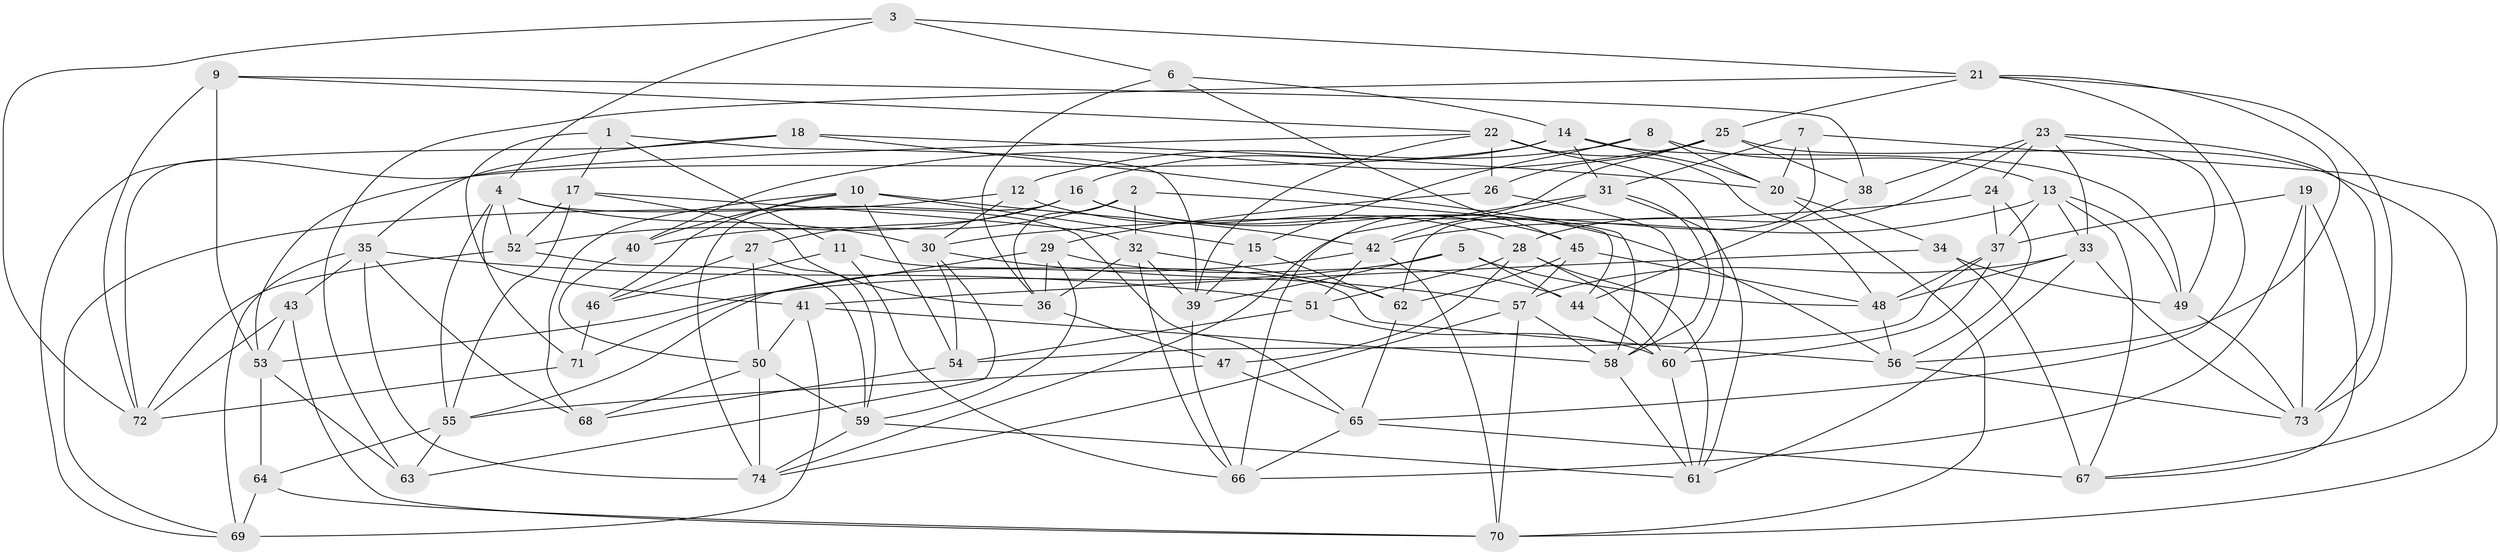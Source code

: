 // original degree distribution, {4: 1.0}
// Generated by graph-tools (version 1.1) at 2025/38/03/04/25 23:38:09]
// undirected, 74 vertices, 190 edges
graph export_dot {
  node [color=gray90,style=filled];
  1;
  2;
  3;
  4;
  5;
  6;
  7;
  8;
  9;
  10;
  11;
  12;
  13;
  14;
  15;
  16;
  17;
  18;
  19;
  20;
  21;
  22;
  23;
  24;
  25;
  26;
  27;
  28;
  29;
  30;
  31;
  32;
  33;
  34;
  35;
  36;
  37;
  38;
  39;
  40;
  41;
  42;
  43;
  44;
  45;
  46;
  47;
  48;
  49;
  50;
  51;
  52;
  53;
  54;
  55;
  56;
  57;
  58;
  59;
  60;
  61;
  62;
  63;
  64;
  65;
  66;
  67;
  68;
  69;
  70;
  71;
  72;
  73;
  74;
  1 -- 11 [weight=1.0];
  1 -- 17 [weight=1.0];
  1 -- 39 [weight=1.0];
  1 -- 41 [weight=1.0];
  2 -- 32 [weight=1.0];
  2 -- 36 [weight=1.0];
  2 -- 40 [weight=1.0];
  2 -- 44 [weight=1.0];
  3 -- 4 [weight=1.0];
  3 -- 6 [weight=1.0];
  3 -- 21 [weight=1.0];
  3 -- 72 [weight=1.0];
  4 -- 30 [weight=1.0];
  4 -- 52 [weight=1.0];
  4 -- 55 [weight=1.0];
  4 -- 65 [weight=1.0];
  4 -- 71 [weight=1.0];
  5 -- 39 [weight=1.0];
  5 -- 44 [weight=1.0];
  5 -- 48 [weight=1.0];
  5 -- 53 [weight=1.0];
  6 -- 14 [weight=1.0];
  6 -- 36 [weight=1.0];
  6 -- 45 [weight=1.0];
  7 -- 20 [weight=1.0];
  7 -- 31 [weight=1.0];
  7 -- 62 [weight=1.0];
  7 -- 70 [weight=1.0];
  8 -- 12 [weight=1.0];
  8 -- 13 [weight=1.0];
  8 -- 15 [weight=1.0];
  8 -- 20 [weight=1.0];
  9 -- 22 [weight=1.0];
  9 -- 38 [weight=1.0];
  9 -- 53 [weight=1.0];
  9 -- 72 [weight=1.0];
  10 -- 15 [weight=1.0];
  10 -- 40 [weight=1.0];
  10 -- 42 [weight=1.0];
  10 -- 46 [weight=1.0];
  10 -- 54 [weight=1.0];
  10 -- 68 [weight=1.0];
  11 -- 46 [weight=1.0];
  11 -- 56 [weight=1.0];
  11 -- 66 [weight=1.0];
  12 -- 28 [weight=1.0];
  12 -- 30 [weight=1.0];
  12 -- 69 [weight=1.0];
  13 -- 33 [weight=1.0];
  13 -- 37 [weight=1.0];
  13 -- 42 [weight=1.0];
  13 -- 49 [weight=1.0];
  13 -- 67 [weight=1.0];
  14 -- 16 [weight=1.0];
  14 -- 20 [weight=1.0];
  14 -- 31 [weight=1.0];
  14 -- 49 [weight=1.0];
  14 -- 72 [weight=1.0];
  15 -- 39 [weight=1.0];
  15 -- 62 [weight=1.0];
  16 -- 27 [weight=1.0];
  16 -- 45 [weight=1.0];
  16 -- 52 [weight=1.0];
  16 -- 56 [weight=1.0];
  16 -- 74 [weight=1.0];
  17 -- 32 [weight=1.0];
  17 -- 36 [weight=1.0];
  17 -- 52 [weight=2.0];
  17 -- 55 [weight=1.0];
  18 -- 20 [weight=1.0];
  18 -- 35 [weight=1.0];
  18 -- 58 [weight=1.0];
  18 -- 69 [weight=1.0];
  19 -- 37 [weight=1.0];
  19 -- 66 [weight=1.0];
  19 -- 67 [weight=1.0];
  19 -- 73 [weight=1.0];
  20 -- 34 [weight=1.0];
  20 -- 70 [weight=1.0];
  21 -- 25 [weight=1.0];
  21 -- 56 [weight=1.0];
  21 -- 63 [weight=1.0];
  21 -- 65 [weight=1.0];
  21 -- 73 [weight=1.0];
  22 -- 26 [weight=1.0];
  22 -- 39 [weight=1.0];
  22 -- 48 [weight=1.0];
  22 -- 53 [weight=1.0];
  22 -- 60 [weight=1.0];
  23 -- 24 [weight=1.0];
  23 -- 28 [weight=1.0];
  23 -- 33 [weight=1.0];
  23 -- 38 [weight=1.0];
  23 -- 49 [weight=1.0];
  23 -- 73 [weight=1.0];
  24 -- 30 [weight=1.0];
  24 -- 37 [weight=1.0];
  24 -- 56 [weight=1.0];
  25 -- 26 [weight=1.0];
  25 -- 38 [weight=1.0];
  25 -- 40 [weight=1.0];
  25 -- 66 [weight=1.0];
  25 -- 67 [weight=1.0];
  26 -- 29 [weight=1.0];
  26 -- 58 [weight=1.0];
  27 -- 46 [weight=1.0];
  27 -- 50 [weight=1.0];
  27 -- 59 [weight=1.0];
  28 -- 47 [weight=1.0];
  28 -- 51 [weight=1.0];
  28 -- 60 [weight=1.0];
  28 -- 61 [weight=1.0];
  29 -- 36 [weight=1.0];
  29 -- 44 [weight=2.0];
  29 -- 55 [weight=1.0];
  29 -- 59 [weight=1.0];
  30 -- 54 [weight=1.0];
  30 -- 57 [weight=1.0];
  30 -- 63 [weight=1.0];
  31 -- 42 [weight=1.0];
  31 -- 58 [weight=1.0];
  31 -- 61 [weight=1.0];
  31 -- 74 [weight=1.0];
  32 -- 36 [weight=1.0];
  32 -- 39 [weight=1.0];
  32 -- 62 [weight=1.0];
  32 -- 66 [weight=1.0];
  33 -- 48 [weight=1.0];
  33 -- 57 [weight=1.0];
  33 -- 61 [weight=1.0];
  33 -- 73 [weight=1.0];
  34 -- 41 [weight=1.0];
  34 -- 49 [weight=2.0];
  34 -- 67 [weight=2.0];
  35 -- 43 [weight=1.0];
  35 -- 51 [weight=1.0];
  35 -- 68 [weight=1.0];
  35 -- 69 [weight=1.0];
  35 -- 74 [weight=1.0];
  36 -- 47 [weight=1.0];
  37 -- 48 [weight=1.0];
  37 -- 54 [weight=1.0];
  37 -- 60 [weight=1.0];
  38 -- 44 [weight=1.0];
  39 -- 66 [weight=1.0];
  40 -- 50 [weight=1.0];
  41 -- 50 [weight=1.0];
  41 -- 58 [weight=1.0];
  41 -- 69 [weight=2.0];
  42 -- 51 [weight=1.0];
  42 -- 70 [weight=1.0];
  42 -- 71 [weight=1.0];
  43 -- 53 [weight=1.0];
  43 -- 70 [weight=1.0];
  43 -- 72 [weight=1.0];
  44 -- 60 [weight=1.0];
  45 -- 48 [weight=1.0];
  45 -- 57 [weight=1.0];
  45 -- 62 [weight=2.0];
  46 -- 71 [weight=1.0];
  47 -- 55 [weight=1.0];
  47 -- 65 [weight=1.0];
  48 -- 56 [weight=1.0];
  49 -- 73 [weight=1.0];
  50 -- 59 [weight=1.0];
  50 -- 68 [weight=1.0];
  50 -- 74 [weight=1.0];
  51 -- 54 [weight=2.0];
  51 -- 60 [weight=1.0];
  52 -- 59 [weight=1.0];
  52 -- 72 [weight=1.0];
  53 -- 63 [weight=1.0];
  53 -- 64 [weight=1.0];
  54 -- 68 [weight=1.0];
  55 -- 63 [weight=1.0];
  55 -- 64 [weight=1.0];
  56 -- 73 [weight=1.0];
  57 -- 58 [weight=1.0];
  57 -- 70 [weight=1.0];
  57 -- 74 [weight=1.0];
  58 -- 61 [weight=1.0];
  59 -- 61 [weight=1.0];
  59 -- 74 [weight=1.0];
  60 -- 61 [weight=1.0];
  62 -- 65 [weight=1.0];
  64 -- 69 [weight=1.0];
  64 -- 70 [weight=1.0];
  65 -- 66 [weight=1.0];
  65 -- 67 [weight=1.0];
  71 -- 72 [weight=1.0];
}
